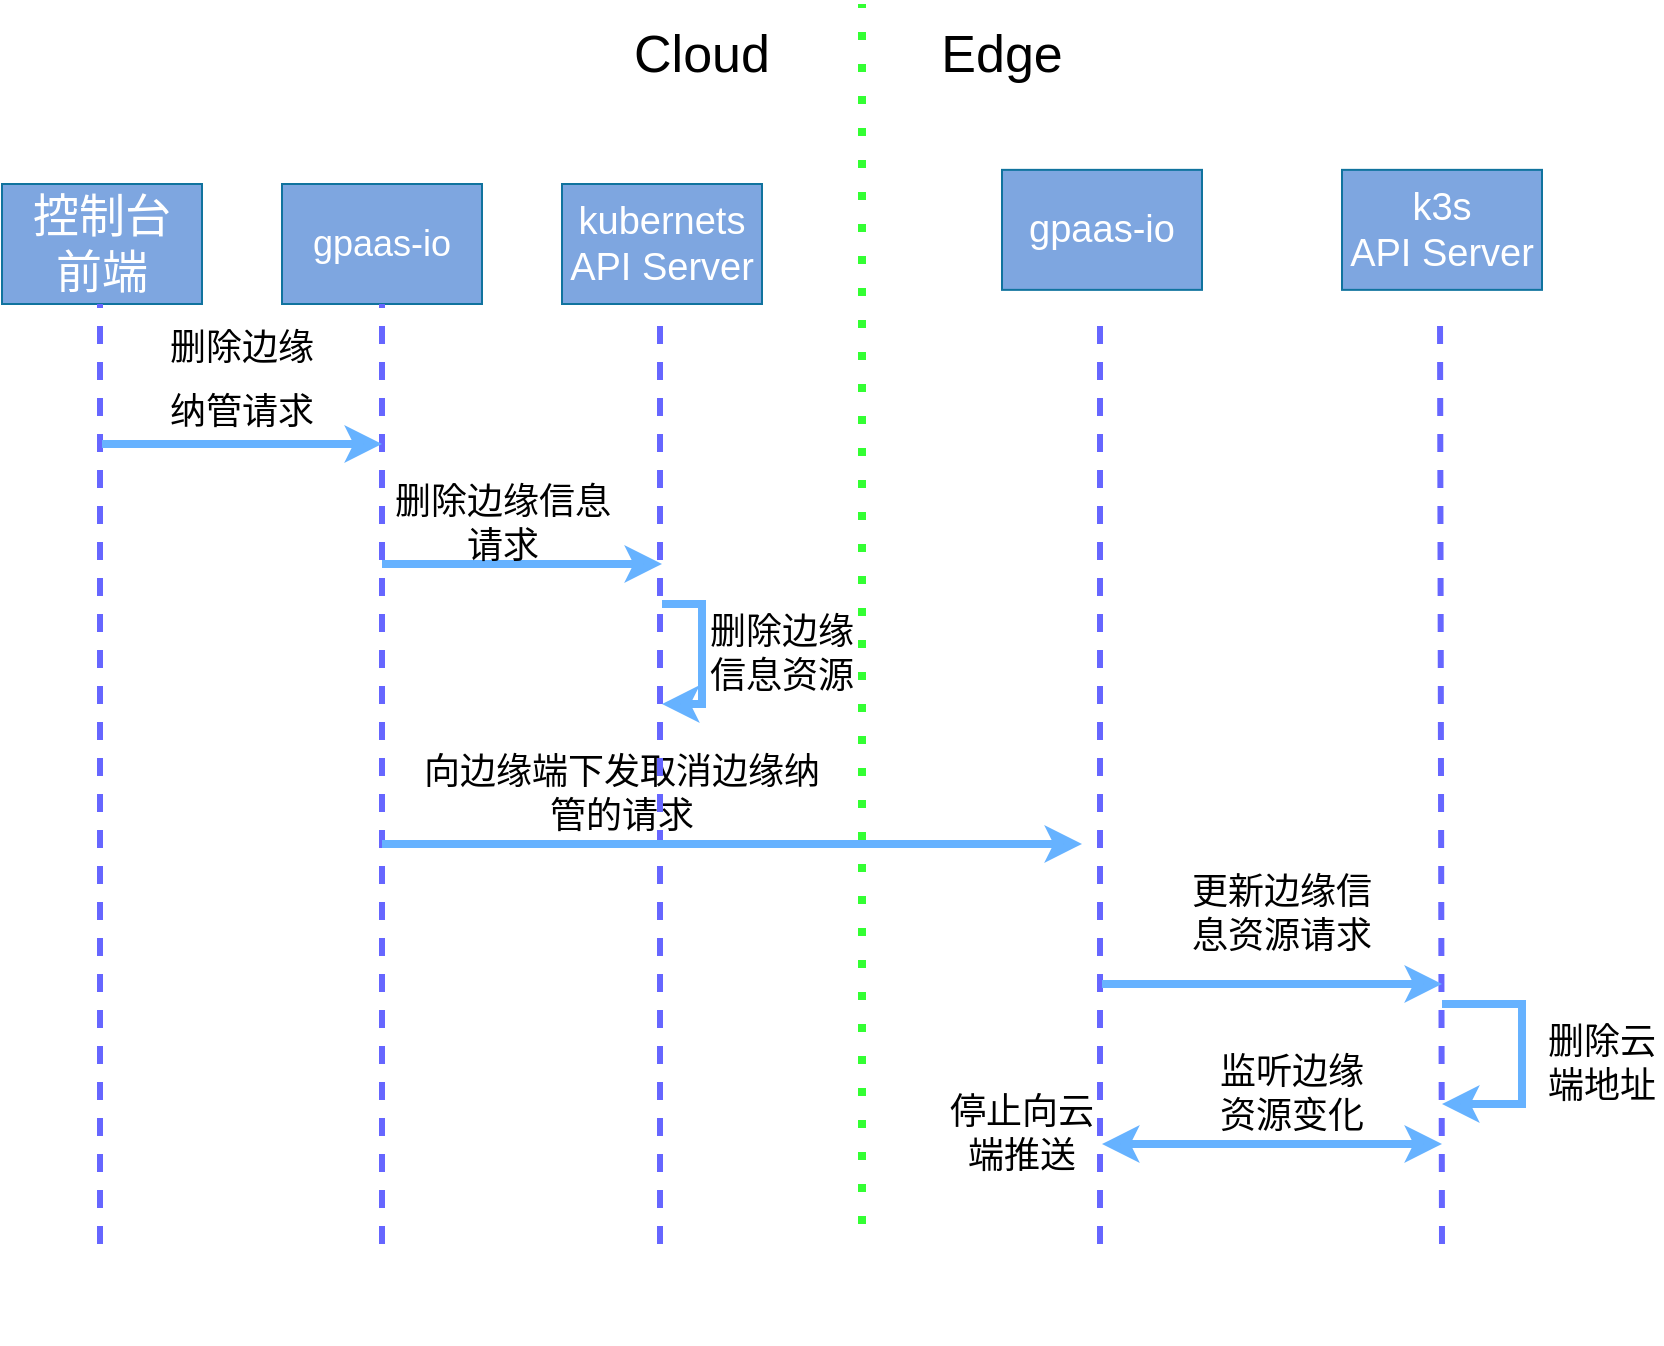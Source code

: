 <mxfile version="20.6.0" type="github">
  <diagram id="0hvlFEzCTooAl0gXduiI" name="第 1 页">
    <mxGraphModel dx="1117" dy="669" grid="1" gridSize="10" guides="1" tooltips="1" connect="1" arrows="1" fold="1" page="1" pageScale="1" pageWidth="827" pageHeight="1169" math="0" shadow="0">
      <root>
        <mxCell id="0" />
        <mxCell id="1" parent="0" />
        <mxCell id="gcEWiSbBVg2j9IMZ38af-1" value="" style="group" vertex="1" connectable="0" parent="1">
          <mxGeometry x="330" y="40" width="140" height="670" as="geometry" />
        </mxCell>
        <mxCell id="gcEWiSbBVg2j9IMZ38af-2" value="" style="group" vertex="1" connectable="0" parent="gcEWiSbBVg2j9IMZ38af-1">
          <mxGeometry x="-140" y="90" width="270" height="580" as="geometry" />
        </mxCell>
        <mxCell id="gcEWiSbBVg2j9IMZ38af-3" value="&lt;font color=&quot;#ffffff&quot;&gt;&lt;span style=&quot;font-size: 18px&quot;&gt;gpaas-io&lt;br&gt;&lt;/span&gt;&lt;/font&gt;" style="rounded=0;whiteSpace=wrap;html=1;fillColor=#7EA6E0;strokeColor=#10739e;" vertex="1" parent="gcEWiSbBVg2j9IMZ38af-2">
          <mxGeometry width="100" height="60" as="geometry" />
        </mxCell>
        <mxCell id="gcEWiSbBVg2j9IMZ38af-4" value="" style="endArrow=none;dashed=1;html=1;strokeWidth=3;rounded=0;strokeColor=#6666FF;entryX=0.5;entryY=1;entryDx=0;entryDy=0;" edge="1" parent="gcEWiSbBVg2j9IMZ38af-2" target="gcEWiSbBVg2j9IMZ38af-3">
          <mxGeometry width="50" height="50" relative="1" as="geometry">
            <mxPoint x="50" y="530" as="sourcePoint" />
            <mxPoint x="49" y="70" as="targetPoint" />
          </mxGeometry>
        </mxCell>
        <mxCell id="gcEWiSbBVg2j9IMZ38af-5" value="" style="endArrow=classic;html=1;rounded=0;strokeColor=#66B2FF;strokeWidth=4;fontSize=26;" edge="1" parent="gcEWiSbBVg2j9IMZ38af-2">
          <mxGeometry width="50" height="50" relative="1" as="geometry">
            <mxPoint x="50" y="190" as="sourcePoint" />
            <mxPoint x="190" y="190" as="targetPoint" />
          </mxGeometry>
        </mxCell>
        <mxCell id="gcEWiSbBVg2j9IMZ38af-6" value="向边缘端下发取消边缘纳管的请求" style="text;html=1;strokeColor=none;fillColor=none;align=center;verticalAlign=middle;whiteSpace=wrap;rounded=0;fontFamily=Helvetica;fontSize=18;fontColor=default;" vertex="1" parent="gcEWiSbBVg2j9IMZ38af-2">
          <mxGeometry x="70" y="290" width="200" height="30" as="geometry" />
        </mxCell>
        <mxCell id="gcEWiSbBVg2j9IMZ38af-9" value="&lt;font style=&quot;font-size: 19px&quot; color=&quot;#ffffff&quot;&gt;kubernets&lt;br&gt;API Server&lt;br&gt;&lt;/font&gt;" style="rounded=0;whiteSpace=wrap;html=1;fillColor=#7EA6E0;strokeColor=#10739e;" vertex="1" parent="gcEWiSbBVg2j9IMZ38af-1">
          <mxGeometry y="90" width="100" height="60" as="geometry" />
        </mxCell>
        <mxCell id="gcEWiSbBVg2j9IMZ38af-10" value="" style="endArrow=none;dashed=1;html=1;strokeWidth=3;rounded=0;strokeColor=#6666FF;" edge="1" parent="gcEWiSbBVg2j9IMZ38af-1">
          <mxGeometry width="50" height="50" relative="1" as="geometry">
            <mxPoint x="49" y="620" as="sourcePoint" />
            <mxPoint x="49" y="160" as="targetPoint" />
          </mxGeometry>
        </mxCell>
        <mxCell id="gcEWiSbBVg2j9IMZ38af-11" value="" style="group" vertex="1" connectable="0" parent="gcEWiSbBVg2j9IMZ38af-1">
          <mxGeometry x="-280" y="90" width="100" height="410" as="geometry" />
        </mxCell>
        <mxCell id="gcEWiSbBVg2j9IMZ38af-12" value="&lt;font color=&quot;#ffffff&quot;&gt;&lt;span style=&quot;font-size: 23px&quot;&gt;控制台&lt;br&gt;前端&lt;br&gt;&lt;/span&gt;&lt;/font&gt;" style="rounded=0;whiteSpace=wrap;html=1;fillColor=#7EA6E0;strokeColor=#10739e;" vertex="1" parent="gcEWiSbBVg2j9IMZ38af-11">
          <mxGeometry width="100" height="60" as="geometry" />
        </mxCell>
        <mxCell id="gcEWiSbBVg2j9IMZ38af-13" value="" style="endArrow=none;dashed=1;html=1;strokeWidth=3;rounded=0;strokeColor=#6666FF;" edge="1" parent="gcEWiSbBVg2j9IMZ38af-1">
          <mxGeometry width="50" height="50" relative="1" as="geometry">
            <mxPoint x="-231" y="620" as="sourcePoint" />
            <mxPoint x="-231" y="150" as="targetPoint" />
          </mxGeometry>
        </mxCell>
        <mxCell id="gcEWiSbBVg2j9IMZ38af-14" value="&lt;font style=&quot;font-size: 26px;&quot;&gt;Cloud&lt;/font&gt;" style="text;html=1;strokeColor=none;fillColor=none;align=center;verticalAlign=middle;whiteSpace=wrap;rounded=0;" vertex="1" parent="gcEWiSbBVg2j9IMZ38af-1">
          <mxGeometry x="40" y="10" width="60" height="30" as="geometry" />
        </mxCell>
        <mxCell id="gcEWiSbBVg2j9IMZ38af-15" value="" style="endArrow=classic;html=1;rounded=0;labelBackgroundColor=default;strokeColor=#66B2FF;strokeWidth=4;fontFamily=Helvetica;fontSize=18;fontColor=default;shape=connector;" edge="1" parent="gcEWiSbBVg2j9IMZ38af-1">
          <mxGeometry width="50" height="50" relative="1" as="geometry">
            <mxPoint x="50" y="300" as="sourcePoint" />
            <mxPoint x="50" y="350" as="targetPoint" />
            <Array as="points">
              <mxPoint x="70" y="300" />
              <mxPoint x="70" y="350" />
            </Array>
          </mxGeometry>
        </mxCell>
        <mxCell id="gcEWiSbBVg2j9IMZ38af-16" value="删除边缘信息资源" style="text;html=1;strokeColor=none;fillColor=none;align=center;verticalAlign=middle;whiteSpace=wrap;rounded=0;fontFamily=Helvetica;fontSize=18;fontColor=default;" vertex="1" parent="gcEWiSbBVg2j9IMZ38af-1">
          <mxGeometry x="70" y="310" width="80" height="30" as="geometry" />
        </mxCell>
        <mxCell id="gcEWiSbBVg2j9IMZ38af-17" value="" style="endArrow=classic;html=1;rounded=0;strokeColor=#66B2FF;strokeWidth=4;fontSize=26;" edge="1" parent="gcEWiSbBVg2j9IMZ38af-1">
          <mxGeometry width="50" height="50" relative="1" as="geometry">
            <mxPoint x="-90" y="420" as="sourcePoint" />
            <mxPoint x="260" y="420" as="targetPoint" />
          </mxGeometry>
        </mxCell>
        <mxCell id="gcEWiSbBVg2j9IMZ38af-19" value="" style="group" vertex="1" connectable="0" parent="1">
          <mxGeometry x="550" y="122.93" width="110" height="580" as="geometry" />
        </mxCell>
        <mxCell id="gcEWiSbBVg2j9IMZ38af-20" value="&lt;font style=&quot;font-size: 19px&quot; color=&quot;#ffffff&quot;&gt;gpaas-io&lt;br&gt;&lt;/font&gt;" style="rounded=0;whiteSpace=wrap;html=1;fillColor=#7EA6E0;strokeColor=#10739e;" vertex="1" parent="gcEWiSbBVg2j9IMZ38af-19">
          <mxGeometry width="100" height="60" as="geometry" />
        </mxCell>
        <mxCell id="gcEWiSbBVg2j9IMZ38af-21" value="" style="endArrow=none;dashed=1;html=1;strokeWidth=3;rounded=0;strokeColor=#6666FF;" edge="1" parent="gcEWiSbBVg2j9IMZ38af-19">
          <mxGeometry width="50" height="50" relative="1" as="geometry">
            <mxPoint x="49" y="537.07" as="sourcePoint" />
            <mxPoint x="49" y="70" as="targetPoint" />
          </mxGeometry>
        </mxCell>
        <mxCell id="gcEWiSbBVg2j9IMZ38af-45" value="停止向云端推送" style="text;html=1;strokeColor=none;fillColor=none;align=center;verticalAlign=middle;whiteSpace=wrap;rounded=0;fontSize=18;" vertex="1" parent="gcEWiSbBVg2j9IMZ38af-19">
          <mxGeometry x="-30" y="467.07" width="80" height="30" as="geometry" />
        </mxCell>
        <mxCell id="gcEWiSbBVg2j9IMZ38af-23" value="" style="group" vertex="1" connectable="0" parent="1">
          <mxGeometry x="680" y="130" width="110" height="580" as="geometry" />
        </mxCell>
        <mxCell id="gcEWiSbBVg2j9IMZ38af-24" value="&lt;font style=&quot;font-size: 19px&quot; color=&quot;#ffffff&quot;&gt;k3s&lt;br&gt;API Server&lt;br&gt;&lt;/font&gt;" style="rounded=0;whiteSpace=wrap;html=1;fillColor=#7EA6E0;strokeColor=#10739e;" vertex="1" parent="gcEWiSbBVg2j9IMZ38af-23">
          <mxGeometry x="40" y="-7.07" width="100" height="60" as="geometry" />
        </mxCell>
        <mxCell id="gcEWiSbBVg2j9IMZ38af-25" value="" style="endArrow=none;dashed=1;html=1;strokeWidth=3;rounded=0;strokeColor=#6666FF;" edge="1" parent="gcEWiSbBVg2j9IMZ38af-23">
          <mxGeometry width="50" height="50" relative="1" as="geometry">
            <mxPoint x="90" y="530" as="sourcePoint" />
            <mxPoint x="89" y="62.93" as="targetPoint" />
          </mxGeometry>
        </mxCell>
        <mxCell id="gcEWiSbBVg2j9IMZ38af-34" value="" style="endArrow=classic;html=1;rounded=0;labelBackgroundColor=default;strokeColor=#66B2FF;strokeWidth=4;fontFamily=Helvetica;fontSize=18;fontColor=default;shape=connector;" edge="1" parent="gcEWiSbBVg2j9IMZ38af-23">
          <mxGeometry width="50" height="50" relative="1" as="geometry">
            <mxPoint x="-80" y="400" as="sourcePoint" />
            <mxPoint x="90" y="400" as="targetPoint" />
          </mxGeometry>
        </mxCell>
        <mxCell id="gcEWiSbBVg2j9IMZ38af-35" value="更新边缘信息资源请求" style="text;html=1;strokeColor=none;fillColor=none;align=center;verticalAlign=middle;whiteSpace=wrap;rounded=0;fontFamily=Helvetica;fontSize=18;fontColor=default;" vertex="1" parent="gcEWiSbBVg2j9IMZ38af-23">
          <mxGeometry x="-40" y="350" width="100" height="30" as="geometry" />
        </mxCell>
        <mxCell id="gcEWiSbBVg2j9IMZ38af-36" value="" style="endArrow=classic;startArrow=classic;html=1;rounded=0;labelBackgroundColor=default;strokeColor=#66B2FF;strokeWidth=4;fontFamily=Helvetica;fontSize=18;fontColor=default;shape=connector;" edge="1" parent="gcEWiSbBVg2j9IMZ38af-23">
          <mxGeometry width="50" height="50" relative="1" as="geometry">
            <mxPoint x="-80" y="480" as="sourcePoint" />
            <mxPoint x="90" y="480" as="targetPoint" />
          </mxGeometry>
        </mxCell>
        <mxCell id="gcEWiSbBVg2j9IMZ38af-37" value="监听边缘资源变化" style="text;html=1;strokeColor=none;fillColor=none;align=center;verticalAlign=middle;whiteSpace=wrap;rounded=0;fontFamily=Helvetica;fontSize=18;fontColor=default;" vertex="1" parent="gcEWiSbBVg2j9IMZ38af-23">
          <mxGeometry x="-30" y="440" width="90" height="30" as="geometry" />
        </mxCell>
        <mxCell id="gcEWiSbBVg2j9IMZ38af-42" value="" style="endArrow=classic;html=1;rounded=0;labelBackgroundColor=default;strokeColor=#66B2FF;strokeWidth=4;fontFamily=Helvetica;fontSize=18;fontColor=default;shape=connector;" edge="1" parent="gcEWiSbBVg2j9IMZ38af-23">
          <mxGeometry width="50" height="50" relative="1" as="geometry">
            <mxPoint x="90" y="410" as="sourcePoint" />
            <mxPoint x="90" y="460" as="targetPoint" />
            <Array as="points">
              <mxPoint x="130" y="410" />
              <mxPoint x="130" y="460" />
            </Array>
          </mxGeometry>
        </mxCell>
        <mxCell id="gcEWiSbBVg2j9IMZ38af-26" value="" style="endArrow=none;dashed=1;html=1;dashPattern=1 3;strokeWidth=4;rounded=0;strokeColor=#33FF33;" edge="1" parent="1">
          <mxGeometry width="50" height="50" relative="1" as="geometry">
            <mxPoint x="480" y="650" as="sourcePoint" />
            <mxPoint x="480" y="40" as="targetPoint" />
          </mxGeometry>
        </mxCell>
        <mxCell id="gcEWiSbBVg2j9IMZ38af-27" value="&lt;span style=&quot;font-size: 26px;&quot;&gt;Edge&lt;/span&gt;" style="text;html=1;strokeColor=none;fillColor=none;align=center;verticalAlign=middle;whiteSpace=wrap;rounded=0;" vertex="1" parent="1">
          <mxGeometry x="520" y="50" width="60" height="30" as="geometry" />
        </mxCell>
        <mxCell id="gcEWiSbBVg2j9IMZ38af-28" value="" style="endArrow=classic;html=1;rounded=0;strokeColor=#66B2FF;strokeWidth=4;fontSize=26;" edge="1" parent="1">
          <mxGeometry width="50" height="50" relative="1" as="geometry">
            <mxPoint x="100" y="260" as="sourcePoint" />
            <mxPoint x="240" y="260" as="targetPoint" />
          </mxGeometry>
        </mxCell>
        <mxCell id="gcEWiSbBVg2j9IMZ38af-29" value="&lt;span style=&quot;font-size: 18px;&quot;&gt;删除边缘纳管请求&lt;/span&gt;" style="text;html=1;strokeColor=none;fillColor=none;align=center;verticalAlign=middle;whiteSpace=wrap;rounded=0;fontFamily=Helvetica;fontSize=26;fontColor=default;" vertex="1" parent="1">
          <mxGeometry x="130" y="210" width="80" height="30" as="geometry" />
        </mxCell>
        <mxCell id="gcEWiSbBVg2j9IMZ38af-30" value="删除边缘信息&lt;br&gt;请求" style="text;html=1;align=center;verticalAlign=middle;resizable=0;points=[];autosize=1;strokeColor=none;fillColor=none;fontSize=18;fontFamily=Helvetica;fontColor=default;" vertex="1" parent="1">
          <mxGeometry x="235" y="270" width="130" height="60" as="geometry" />
        </mxCell>
        <mxCell id="gcEWiSbBVg2j9IMZ38af-43" value="删除云端地址" style="text;html=1;strokeColor=none;fillColor=none;align=center;verticalAlign=middle;whiteSpace=wrap;rounded=0;fontSize=18;" vertex="1" parent="1">
          <mxGeometry x="820" y="555" width="60" height="30" as="geometry" />
        </mxCell>
      </root>
    </mxGraphModel>
  </diagram>
</mxfile>

